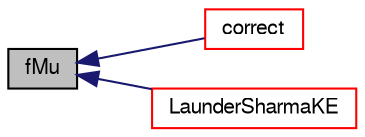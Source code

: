 digraph "fMu"
{
  bgcolor="transparent";
  edge [fontname="FreeSans",fontsize="10",labelfontname="FreeSans",labelfontsize="10"];
  node [fontname="FreeSans",fontsize="10",shape=record];
  rankdir="LR";
  Node335 [label="fMu",height=0.2,width=0.4,color="black", fillcolor="grey75", style="filled", fontcolor="black"];
  Node335 -> Node336 [dir="back",color="midnightblue",fontsize="10",style="solid",fontname="FreeSans"];
  Node336 [label="correct",height=0.2,width=0.4,color="red",URL="$a30750.html#a3ae44b28050c3aa494c1d8e18cf618c1",tooltip="Solve the turbulence equations and correct the turbulence viscosity. "];
  Node335 -> Node338 [dir="back",color="midnightblue",fontsize="10",style="solid",fontname="FreeSans"];
  Node338 [label="LaunderSharmaKE",height=0.2,width=0.4,color="red",URL="$a30750.html#af39a1281fe316512813cd3e12b3d2eda",tooltip="Construct from components. "];
}
